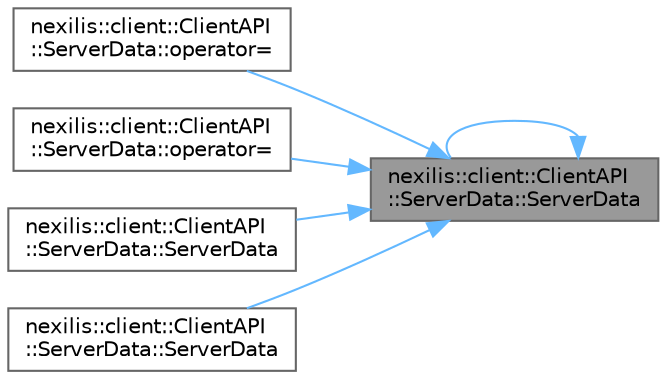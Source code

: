 digraph "nexilis::client::ClientAPI::ServerData::ServerData"
{
 // LATEX_PDF_SIZE
  bgcolor="transparent";
  edge [fontname=Helvetica,fontsize=10,labelfontname=Helvetica,labelfontsize=10];
  node [fontname=Helvetica,fontsize=10,shape=box,height=0.2,width=0.4];
  rankdir="RL";
  Node1 [id="Node000001",label="nexilis::client::ClientAPI\l::ServerData::ServerData",height=0.2,width=0.4,color="gray40", fillcolor="grey60", style="filled", fontcolor="black",tooltip="Default constructor."];
  Node1 -> Node2 [id="edge1_Node000001_Node000002",dir="back",color="steelblue1",style="solid",tooltip=" "];
  Node2 [id="Node000002",label="nexilis::client::ClientAPI\l::ServerData::operator=",height=0.2,width=0.4,color="grey40", fillcolor="white", style="filled",URL="$d5/dce/classnexilis_1_1client_1_1ClientAPI_1_1ServerData.html#a6ba0ac8cfe1b69e3caee0bb5a18cbd14",tooltip="Copy assignment operator."];
  Node1 -> Node3 [id="edge2_Node000001_Node000003",dir="back",color="steelblue1",style="solid",tooltip=" "];
  Node3 [id="Node000003",label="nexilis::client::ClientAPI\l::ServerData::operator=",height=0.2,width=0.4,color="grey40", fillcolor="white", style="filled",URL="$d5/dce/classnexilis_1_1client_1_1ClientAPI_1_1ServerData.html#a795678c72f96be82daa3d2ddbb3ee536",tooltip="Move assignment operator."];
  Node1 -> Node1 [id="edge3_Node000001_Node000001",dir="back",color="steelblue1",style="solid",tooltip=" "];
  Node1 -> Node4 [id="edge4_Node000001_Node000004",dir="back",color="steelblue1",style="solid",tooltip=" "];
  Node4 [id="Node000004",label="nexilis::client::ClientAPI\l::ServerData::ServerData",height=0.2,width=0.4,color="grey40", fillcolor="white", style="filled",URL="$d5/dce/classnexilis_1_1client_1_1ClientAPI_1_1ServerData.html#a585ad1b447531baf8c8aee84928ed772",tooltip="Copy constructor."];
  Node1 -> Node5 [id="edge5_Node000001_Node000005",dir="back",color="steelblue1",style="solid",tooltip=" "];
  Node5 [id="Node000005",label="nexilis::client::ClientAPI\l::ServerData::ServerData",height=0.2,width=0.4,color="grey40", fillcolor="white", style="filled",URL="$d5/dce/classnexilis_1_1client_1_1ClientAPI_1_1ServerData.html#a0fba2dfed0953a73b736df8837861208",tooltip="Move constructor."];
}
